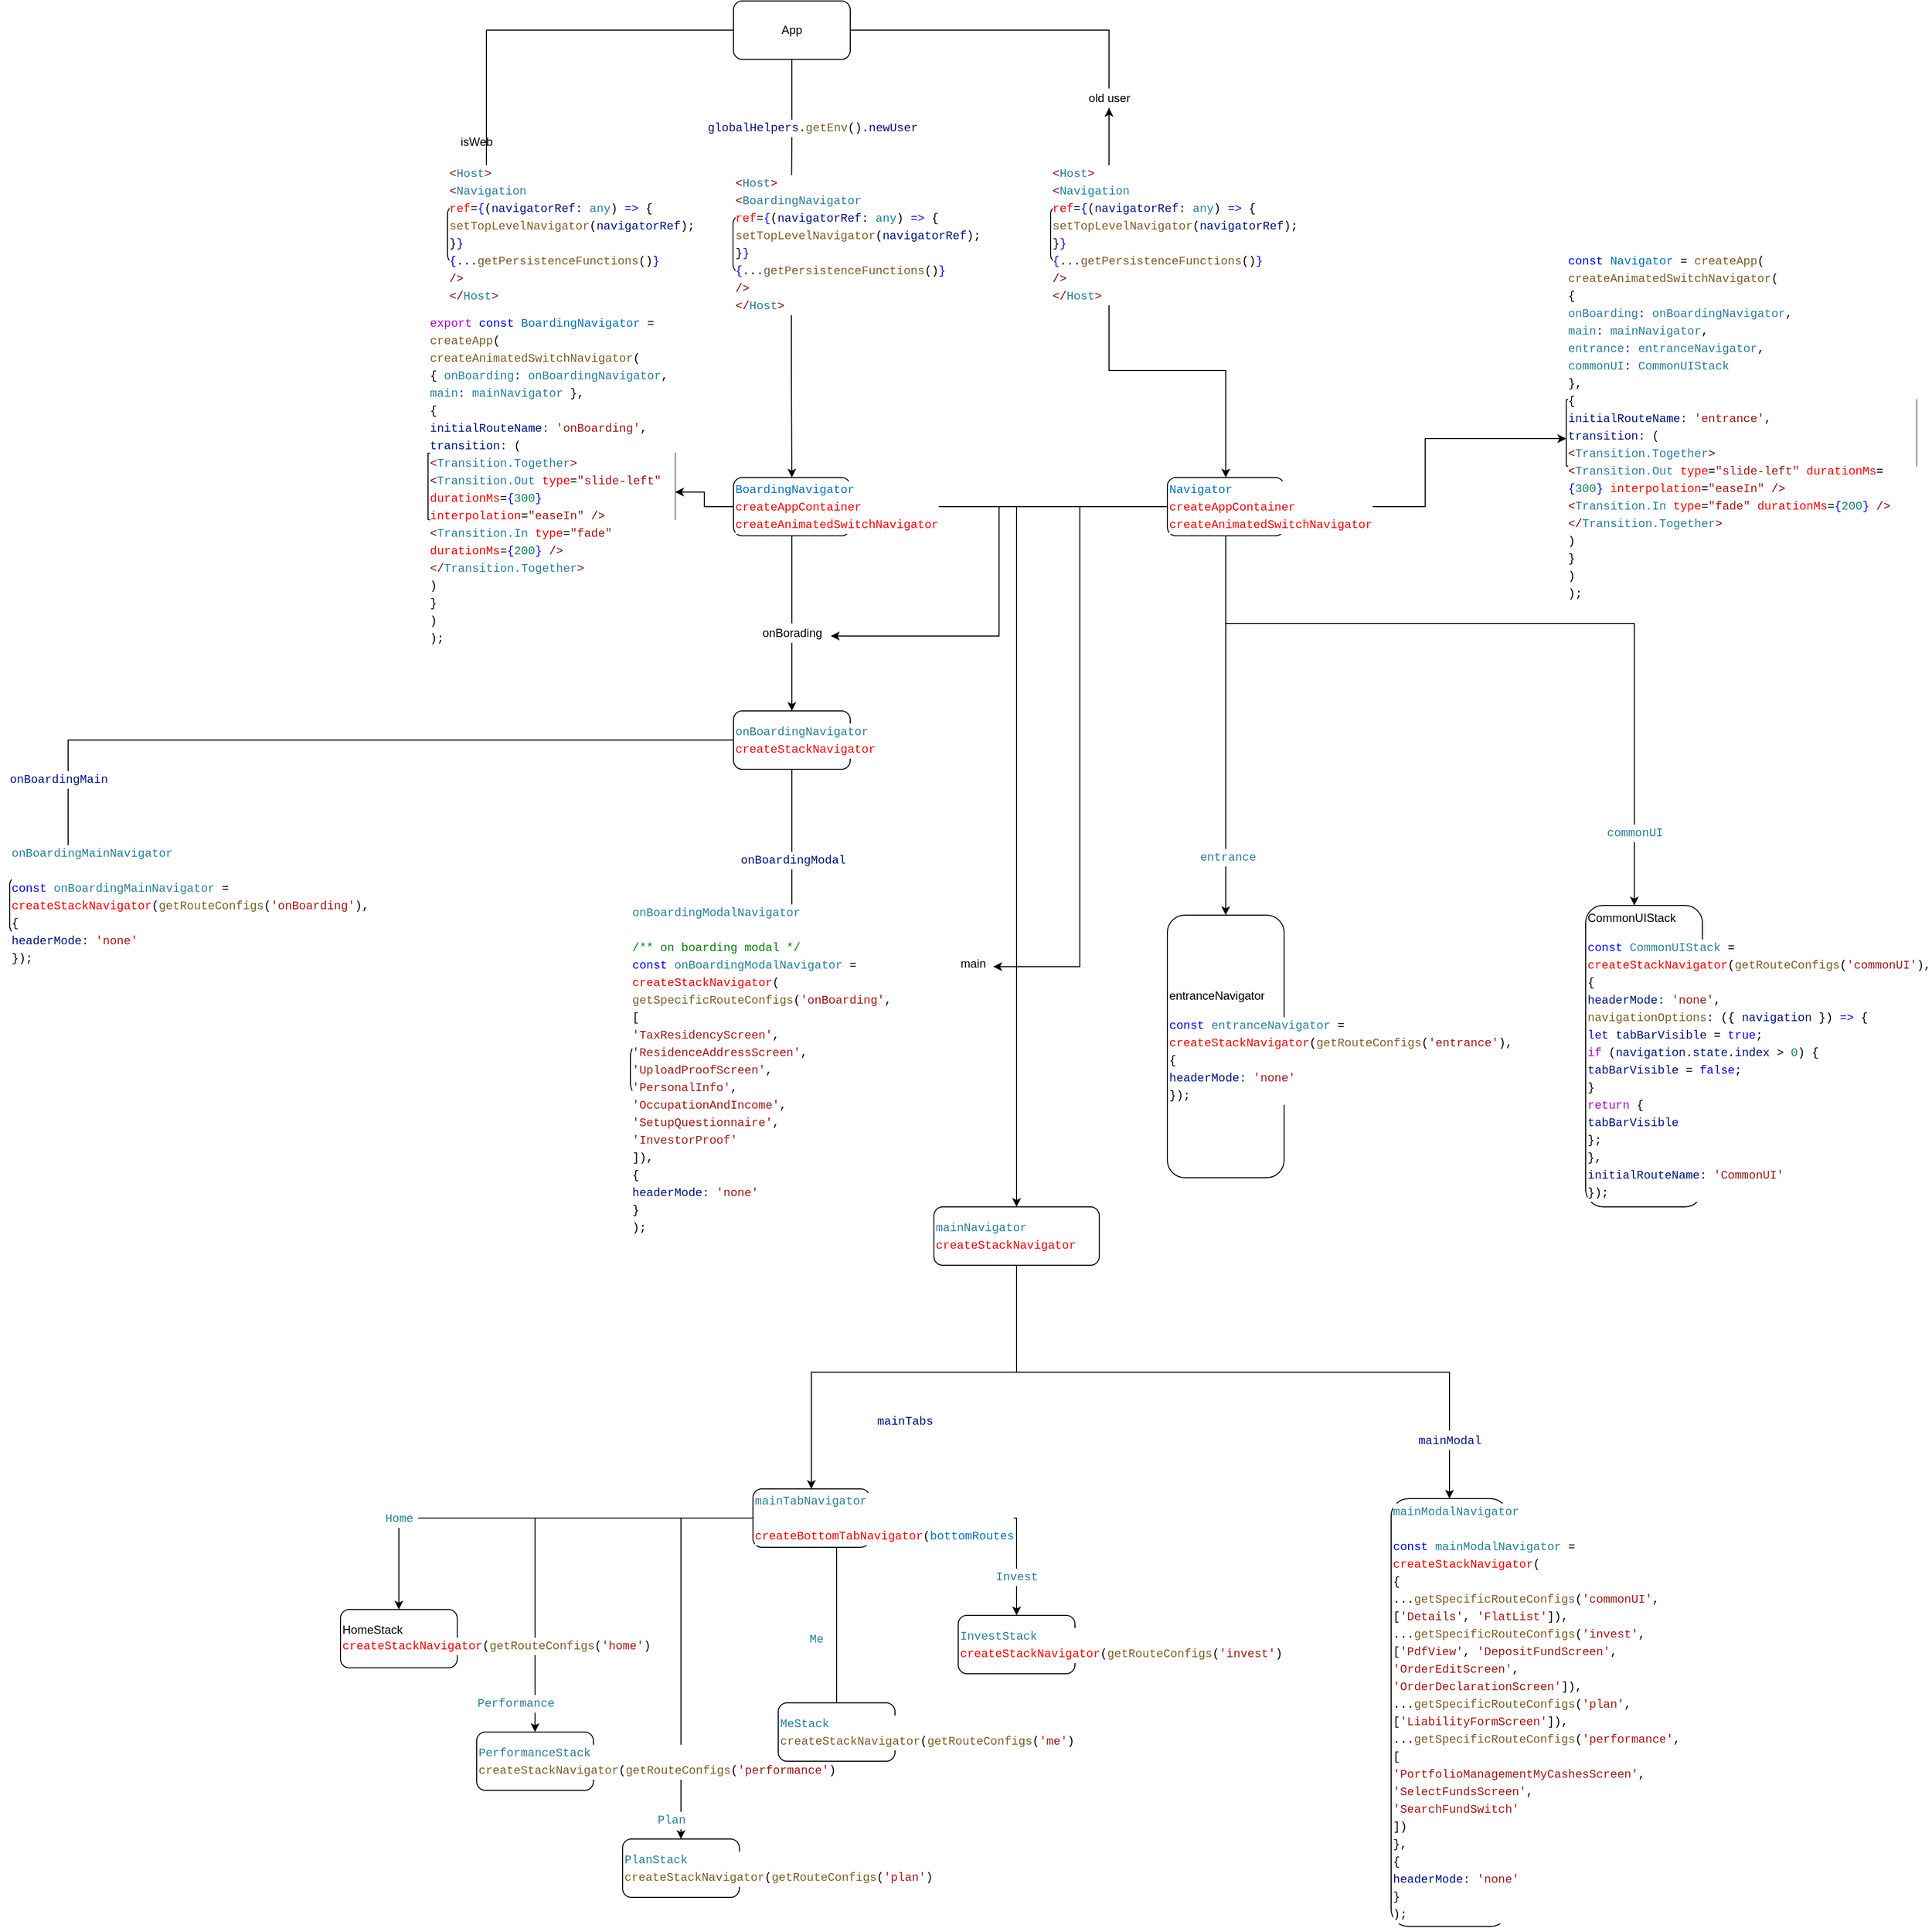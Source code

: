 <mxfile version="20.0.1" type="github">
  <diagram id="C5RBs43oDa-KdzZeNtuy" name="Page-1">
    <mxGraphModel dx="2603" dy="1040" grid="1" gridSize="10" guides="1" tooltips="1" connect="1" arrows="1" fold="1" page="1" pageScale="1" pageWidth="827" pageHeight="1169" math="0" shadow="0">
      <root>
        <mxCell id="WIyWlLk6GJQsqaUBKTNV-0" />
        <mxCell id="WIyWlLk6GJQsqaUBKTNV-1" parent="WIyWlLk6GJQsqaUBKTNV-0" />
        <mxCell id="ASFFez9ZujurtMkVOaM4-4" value="" style="edgeStyle=orthogonalEdgeStyle;rounded=0;orthogonalLoop=1;jettySize=auto;html=1;" edge="1" parent="WIyWlLk6GJQsqaUBKTNV-1" source="ASFFez9ZujurtMkVOaM4-0" target="ASFFez9ZujurtMkVOaM4-3">
          <mxGeometry relative="1" as="geometry" />
        </mxCell>
        <mxCell id="ASFFez9ZujurtMkVOaM4-7" value="" style="edgeStyle=orthogonalEdgeStyle;rounded=0;orthogonalLoop=1;jettySize=auto;html=1;" edge="1" parent="WIyWlLk6GJQsqaUBKTNV-1" source="ASFFez9ZujurtMkVOaM4-0" target="ASFFez9ZujurtMkVOaM4-6">
          <mxGeometry relative="1" as="geometry" />
        </mxCell>
        <mxCell id="ASFFez9ZujurtMkVOaM4-10" value="" style="edgeStyle=orthogonalEdgeStyle;rounded=0;orthogonalLoop=1;jettySize=auto;html=1;startArrow=none;" edge="1" parent="WIyWlLk6GJQsqaUBKTNV-1" source="ASFFez9ZujurtMkVOaM4-11" target="ASFFez9ZujurtMkVOaM4-9">
          <mxGeometry relative="1" as="geometry" />
        </mxCell>
        <mxCell id="ASFFez9ZujurtMkVOaM4-0" value="App" style="rounded=1;whiteSpace=wrap;html=1;" vertex="1" parent="WIyWlLk6GJQsqaUBKTNV-1">
          <mxGeometry x="354" y="40" width="120" height="60" as="geometry" />
        </mxCell>
        <mxCell id="ASFFez9ZujurtMkVOaM4-3" value="&lt;meta charset=&quot;utf-8&quot;&gt;&lt;div style=&quot;color: rgb(0, 0, 0); background-color: rgb(255, 255, 255); font-family: Menlo, Monaco, &amp;quot;Courier New&amp;quot;, monospace; font-weight: normal; font-size: 12px; line-height: 18px;&quot;&gt;&lt;div&gt;&lt;span style=&quot;color: #800000;&quot;&gt;&amp;lt;&lt;/span&gt;&lt;span style=&quot;color: #267f99;&quot;&gt;Host&lt;/span&gt;&lt;span style=&quot;color: #800000;&quot;&gt;&amp;gt;&lt;/span&gt;&lt;/div&gt;&lt;div&gt;&lt;span style=&quot;color: #000000;&quot;&gt;            &lt;/span&gt;&lt;span style=&quot;color: #800000;&quot;&gt;&amp;lt;&lt;/span&gt;&lt;span style=&quot;color: #267f99;&quot;&gt;Navigation&lt;/span&gt;&lt;/div&gt;&lt;div&gt;&lt;span style=&quot;color: #000000;&quot;&gt;              &lt;/span&gt;&lt;span style=&quot;color: #ff0000;&quot;&gt;ref&lt;/span&gt;&lt;span style=&quot;color: #000000;&quot;&gt;=&lt;/span&gt;&lt;span style=&quot;color: #0000ff;&quot;&gt;{&lt;/span&gt;&lt;span style=&quot;color: #000000;&quot;&gt;(&lt;/span&gt;&lt;span style=&quot;color: #001080;&quot;&gt;navigatorRef&lt;/span&gt;&lt;span style=&quot;color: #000000;&quot;&gt;: &lt;/span&gt;&lt;span style=&quot;color: #267f99;&quot;&gt;any&lt;/span&gt;&lt;span style=&quot;color: #000000;&quot;&gt;) &lt;/span&gt;&lt;span style=&quot;color: #0000ff;&quot;&gt;=&amp;gt;&lt;/span&gt;&lt;span style=&quot;color: #000000;&quot;&gt; {&lt;/span&gt;&lt;/div&gt;&lt;div&gt;&lt;span style=&quot;color: #000000;&quot;&gt;                &lt;/span&gt;&lt;span style=&quot;color: #795e26;&quot;&gt;setTopLevelNavigator&lt;/span&gt;&lt;span style=&quot;color: #000000;&quot;&gt;(&lt;/span&gt;&lt;span style=&quot;color: #001080;&quot;&gt;navigatorRef&lt;/span&gt;&lt;span style=&quot;color: #000000;&quot;&gt;);&lt;/span&gt;&lt;/div&gt;&lt;div&gt;&lt;span style=&quot;color: #000000;&quot;&gt;              }&lt;/span&gt;&lt;span style=&quot;color: #0000ff;&quot;&gt;}&lt;/span&gt;&lt;/div&gt;&lt;div&gt;&lt;span style=&quot;color: #000000;&quot;&gt;              &lt;/span&gt;&lt;span style=&quot;color: #0000ff;&quot;&gt;{&lt;/span&gt;&lt;span style=&quot;color: #000000;&quot;&gt;...&lt;/span&gt;&lt;span style=&quot;color: #795e26;&quot;&gt;getPersistenceFunctions&lt;/span&gt;&lt;span style=&quot;color: #000000;&quot;&gt;()&lt;/span&gt;&lt;span style=&quot;color: #0000ff;&quot;&gt;}&lt;/span&gt;&lt;/div&gt;&lt;div&gt;&lt;span style=&quot;color: #000000;&quot;&gt;            &lt;/span&gt;&lt;span style=&quot;color: #800000;&quot;&gt;/&amp;gt;&lt;/span&gt;&lt;/div&gt;&lt;div&gt;&lt;span style=&quot;color: #000000;&quot;&gt;          &lt;/span&gt;&lt;span style=&quot;color: #800000;&quot;&gt;&amp;lt;/&lt;/span&gt;&lt;span style=&quot;color: #267f99;&quot;&gt;Host&lt;/span&gt;&lt;span style=&quot;color: #800000;&quot;&gt;&amp;gt;&lt;/span&gt;&lt;/div&gt;&lt;/div&gt;" style="whiteSpace=wrap;html=1;rounded=1;align=left;" vertex="1" parent="WIyWlLk6GJQsqaUBKTNV-1">
          <mxGeometry x="60" y="250" width="80" height="60" as="geometry" />
        </mxCell>
        <mxCell id="ASFFez9ZujurtMkVOaM4-5" value="isWeb" style="text;html=1;strokeColor=none;fillColor=none;align=center;verticalAlign=middle;whiteSpace=wrap;rounded=0;" vertex="1" parent="WIyWlLk6GJQsqaUBKTNV-1">
          <mxGeometry x="60" y="170" width="60" height="30" as="geometry" />
        </mxCell>
        <mxCell id="ASFFez9ZujurtMkVOaM4-21" style="edgeStyle=orthogonalEdgeStyle;rounded=0;orthogonalLoop=1;jettySize=auto;html=1;" edge="1" parent="WIyWlLk6GJQsqaUBKTNV-1" source="ASFFez9ZujurtMkVOaM4-6" target="ASFFez9ZujurtMkVOaM4-20">
          <mxGeometry relative="1" as="geometry" />
        </mxCell>
        <mxCell id="ASFFez9ZujurtMkVOaM4-6" value="&lt;div style=&quot;background-color: rgb(255, 255, 255); font-family: Menlo, Monaco, &amp;quot;Courier New&amp;quot;, monospace; line-height: 18px;&quot;&gt;&lt;div&gt; &lt;span style=&quot;color: #800000;&quot;&gt;&amp;lt;&lt;/span&gt;&lt;span style=&quot;color: #267f99;&quot;&gt;Host&lt;/span&gt;&lt;span style=&quot;color: #800000;&quot;&gt;&amp;gt;&lt;/span&gt;&lt;/div&gt;&lt;div&gt;            &lt;span style=&quot;color: #800000;&quot;&gt;&amp;lt;&lt;/span&gt;&lt;span style=&quot;color: #267f99;&quot;&gt;BoardingNavigator&lt;/span&gt;&lt;/div&gt;&lt;div&gt;              &lt;span style=&quot;color: #ff0000;&quot;&gt;ref&lt;/span&gt;=&lt;span style=&quot;color: #0000ff;&quot;&gt;{&lt;/span&gt;(&lt;span style=&quot;color: #001080;&quot;&gt;navigatorRef&lt;/span&gt;: &lt;span style=&quot;color: #267f99;&quot;&gt;any&lt;/span&gt;) &lt;span style=&quot;color: #0000ff;&quot;&gt;=&amp;gt;&lt;/span&gt; {&lt;/div&gt;&lt;div&gt;                &lt;span style=&quot;color: #795e26;&quot;&gt;setTopLevelNavigator&lt;/span&gt;(&lt;span style=&quot;color: #001080;&quot;&gt;navigatorRef&lt;/span&gt;);&lt;/div&gt;&lt;div&gt;              }&lt;span style=&quot;color: #0000ff;&quot;&gt;}&lt;/span&gt;&lt;/div&gt;&lt;div&gt;              &lt;span style=&quot;color: #0000ff;&quot;&gt;{&lt;/span&gt;...&lt;span style=&quot;color: #795e26;&quot;&gt;getPersistenceFunctions&lt;/span&gt;()&lt;span style=&quot;color: #0000ff;&quot;&gt;}&lt;/span&gt;&lt;/div&gt;&lt;div&gt;            &lt;span style=&quot;color: #800000;&quot;&gt;/&amp;gt;&lt;/span&gt;&lt;/div&gt;&lt;div&gt;          &lt;span style=&quot;color: #800000;&quot;&gt;&amp;lt;/&lt;/span&gt;&lt;span style=&quot;color: #267f99;&quot;&gt;Host&lt;/span&gt;&lt;span style=&quot;color: #800000;&quot;&gt;&amp;gt;&lt;/span&gt;&lt;/div&gt;&lt;/div&gt;" style="whiteSpace=wrap;html=1;rounded=1;align=left;" vertex="1" parent="WIyWlLk6GJQsqaUBKTNV-1">
          <mxGeometry x="353.5" y="260" width="120" height="60" as="geometry" />
        </mxCell>
        <mxCell id="ASFFez9ZujurtMkVOaM4-8" value="&lt;div style=&quot;background-color: rgb(255, 255, 255); font-family: Menlo, Monaco, &amp;quot;Courier New&amp;quot;, monospace; line-height: 18px;&quot;&gt;&lt;span style=&quot;color: #001080;&quot;&gt;globalHelpers&lt;/span&gt;.&lt;span style=&quot;color: #795e26;&quot;&gt;getEnv&lt;/span&gt;().&lt;span style=&quot;color: #001080;&quot;&gt;newUser&lt;/span&gt;&lt;/div&gt;" style="text;html=1;align=center;verticalAlign=middle;resizable=0;points=[];autosize=1;strokeColor=none;fillColor=none;" vertex="1" parent="WIyWlLk6GJQsqaUBKTNV-1">
          <mxGeometry x="320" y="160" width="230" height="20" as="geometry" />
        </mxCell>
        <mxCell id="ASFFez9ZujurtMkVOaM4-14" value="" style="edgeStyle=orthogonalEdgeStyle;rounded=0;orthogonalLoop=1;jettySize=auto;html=1;" edge="1" parent="WIyWlLk6GJQsqaUBKTNV-1" source="ASFFez9ZujurtMkVOaM4-9" target="ASFFez9ZujurtMkVOaM4-13">
          <mxGeometry relative="1" as="geometry" />
        </mxCell>
        <mxCell id="ASFFez9ZujurtMkVOaM4-17" value="" style="edgeStyle=orthogonalEdgeStyle;rounded=0;orthogonalLoop=1;jettySize=auto;html=1;" edge="1" parent="WIyWlLk6GJQsqaUBKTNV-1" source="ASFFez9ZujurtMkVOaM4-9" target="ASFFez9ZujurtMkVOaM4-11">
          <mxGeometry relative="1" as="geometry" />
        </mxCell>
        <mxCell id="ASFFez9ZujurtMkVOaM4-9" value="&lt;div style=&quot;background-color: rgb(255, 255, 255); font-family: Menlo, Monaco, &amp;quot;Courier New&amp;quot;, monospace; line-height: 18px;&quot;&gt;&lt;div&gt; &lt;span style=&quot;color: #800000;&quot;&gt;&amp;lt;&lt;/span&gt;&lt;span style=&quot;color: #267f99;&quot;&gt;Host&lt;/span&gt;&lt;span style=&quot;color: #800000;&quot;&gt;&amp;gt;&lt;/span&gt;&lt;/div&gt;&lt;div&gt;            &lt;span style=&quot;color: #800000;&quot;&gt;&amp;lt;&lt;/span&gt;&lt;span style=&quot;color: #267f99;&quot;&gt;Navigation&lt;/span&gt;&lt;/div&gt;&lt;div&gt;              &lt;span style=&quot;color: #ff0000;&quot;&gt;ref&lt;/span&gt;=&lt;span style=&quot;color: #0000ff;&quot;&gt;{&lt;/span&gt;(&lt;span style=&quot;color: #001080;&quot;&gt;navigatorRef&lt;/span&gt;: &lt;span style=&quot;color: #267f99;&quot;&gt;any&lt;/span&gt;) &lt;span style=&quot;color: #0000ff;&quot;&gt;=&amp;gt;&lt;/span&gt; {&lt;/div&gt;&lt;div&gt;                &lt;span style=&quot;color: #795e26;&quot;&gt;setTopLevelNavigator&lt;/span&gt;(&lt;span style=&quot;color: #001080;&quot;&gt;navigatorRef&lt;/span&gt;);&lt;/div&gt;&lt;div&gt;              }&lt;span style=&quot;color: #0000ff;&quot;&gt;}&lt;/span&gt;&lt;/div&gt;&lt;div&gt;              &lt;span style=&quot;color: #0000ff;&quot;&gt;{&lt;/span&gt;...&lt;span style=&quot;color: #795e26;&quot;&gt;getPersistenceFunctions&lt;/span&gt;()&lt;span style=&quot;color: #0000ff;&quot;&gt;}&lt;/span&gt;&lt;/div&gt;&lt;div&gt;            &lt;span style=&quot;color: #800000;&quot;&gt;/&amp;gt;&lt;/span&gt;&lt;/div&gt;&lt;div&gt;          &lt;span style=&quot;color: #800000;&quot;&gt;&amp;lt;/&lt;/span&gt;&lt;span style=&quot;color: #267f99;&quot;&gt;Host&lt;/span&gt;&lt;span style=&quot;color: #800000;&quot;&gt;&amp;gt;&lt;/span&gt;&lt;/div&gt;&lt;/div&gt;" style="whiteSpace=wrap;html=1;rounded=1;align=left;" vertex="1" parent="WIyWlLk6GJQsqaUBKTNV-1">
          <mxGeometry x="680" y="250" width="120" height="60" as="geometry" />
        </mxCell>
        <mxCell id="ASFFez9ZujurtMkVOaM4-11" value="old user" style="text;html=1;align=center;verticalAlign=middle;resizable=0;points=[];autosize=1;strokeColor=none;fillColor=none;" vertex="1" parent="WIyWlLk6GJQsqaUBKTNV-1">
          <mxGeometry x="710" y="130" width="60" height="20" as="geometry" />
        </mxCell>
        <mxCell id="ASFFez9ZujurtMkVOaM4-12" value="" style="edgeStyle=orthogonalEdgeStyle;rounded=0;orthogonalLoop=1;jettySize=auto;html=1;endArrow=none;" edge="1" parent="WIyWlLk6GJQsqaUBKTNV-1" source="ASFFez9ZujurtMkVOaM4-0" target="ASFFez9ZujurtMkVOaM4-11">
          <mxGeometry relative="1" as="geometry">
            <mxPoint x="474" y="70" as="sourcePoint" />
            <mxPoint x="740" y="250" as="targetPoint" />
          </mxGeometry>
        </mxCell>
        <mxCell id="ASFFez9ZujurtMkVOaM4-16" value="" style="edgeStyle=orthogonalEdgeStyle;rounded=0;orthogonalLoop=1;jettySize=auto;html=1;" edge="1" parent="WIyWlLk6GJQsqaUBKTNV-1" source="ASFFez9ZujurtMkVOaM4-13" target="ASFFez9ZujurtMkVOaM4-15">
          <mxGeometry relative="1" as="geometry" />
        </mxCell>
        <mxCell id="ASFFez9ZujurtMkVOaM4-35" style="edgeStyle=orthogonalEdgeStyle;rounded=0;orthogonalLoop=1;jettySize=auto;html=1;entryX=1;entryY=0.65;entryDx=0;entryDy=0;entryPerimeter=0;fontColor=#3333FF;" edge="1" parent="WIyWlLk6GJQsqaUBKTNV-1" source="ASFFez9ZujurtMkVOaM4-13" target="ASFFez9ZujurtMkVOaM4-30">
          <mxGeometry relative="1" as="geometry" />
        </mxCell>
        <mxCell id="ASFFez9ZujurtMkVOaM4-36" style="edgeStyle=orthogonalEdgeStyle;rounded=0;orthogonalLoop=1;jettySize=auto;html=1;entryX=1.025;entryY=0.65;entryDx=0;entryDy=0;fontColor=#3333FF;entryPerimeter=0;" edge="1" parent="WIyWlLk6GJQsqaUBKTNV-1" source="ASFFez9ZujurtMkVOaM4-13" target="ASFFez9ZujurtMkVOaM4-31">
          <mxGeometry relative="1" as="geometry" />
        </mxCell>
        <mxCell id="ASFFez9ZujurtMkVOaM4-38" value="" style="edgeStyle=orthogonalEdgeStyle;rounded=0;orthogonalLoop=1;jettySize=auto;html=1;fontColor=#3333FF;" edge="1" parent="WIyWlLk6GJQsqaUBKTNV-1" source="ASFFez9ZujurtMkVOaM4-13" target="ASFFez9ZujurtMkVOaM4-37">
          <mxGeometry relative="1" as="geometry" />
        </mxCell>
        <mxCell id="ASFFez9ZujurtMkVOaM4-40" value="" style="edgeStyle=orthogonalEdgeStyle;rounded=0;orthogonalLoop=1;jettySize=auto;html=1;fontColor=#3333FF;" edge="1" parent="WIyWlLk6GJQsqaUBKTNV-1" source="ASFFez9ZujurtMkVOaM4-13" target="ASFFez9ZujurtMkVOaM4-39">
          <mxGeometry relative="1" as="geometry">
            <Array as="points">
              <mxPoint x="860" y="680" />
              <mxPoint x="1280" y="680" />
            </Array>
          </mxGeometry>
        </mxCell>
        <mxCell id="ASFFez9ZujurtMkVOaM4-13" value="&lt;div style=&quot;background-color: rgb(255, 255, 255); font-family: Menlo, Monaco, &amp;quot;Courier New&amp;quot;, monospace; line-height: 18px;&quot;&gt;&lt;span style=&quot;color: #0070c1;&quot;&gt;Navigator&lt;/span&gt;&lt;/div&gt;&lt;div style=&quot;background-color: rgb(255, 255, 255); font-family: Menlo, Monaco, &amp;quot;Courier New&amp;quot;, monospace; line-height: 18px;&quot;&gt;&lt;font color=&quot;#ff0000&quot;&gt;createAppContainer&lt;/font&gt;&lt;/div&gt;&lt;div style=&quot;background-color: rgb(255, 255, 255); font-family: Menlo, Monaco, &amp;quot;Courier New&amp;quot;, monospace; line-height: 18px;&quot;&gt;&lt;div style=&quot;line-height: 18px;&quot;&gt;&lt;font color=&quot;#ff0000&quot;&gt;createAnimatedSwitchNavigator&lt;/font&gt;&lt;/div&gt;&lt;/div&gt;" style="whiteSpace=wrap;html=1;align=left;rounded=1;" vertex="1" parent="WIyWlLk6GJQsqaUBKTNV-1">
          <mxGeometry x="800" y="530" width="120" height="60" as="geometry" />
        </mxCell>
        <mxCell id="ASFFez9ZujurtMkVOaM4-15" value="&lt;div style=&quot;background-color: rgb(255, 255, 255); font-family: Menlo, Monaco, &amp;quot;Courier New&amp;quot;, monospace; line-height: 18px;&quot;&gt;&lt;div&gt;&lt;span style=&quot;color: #0000ff;&quot;&gt;const&lt;/span&gt; &lt;span style=&quot;color: #0070c1;&quot;&gt;Navigator&lt;/span&gt; = &lt;span style=&quot;color: #795e26;&quot;&gt;createApp&lt;/span&gt;(&lt;/div&gt;&lt;div&gt;  &lt;span style=&quot;color: #795e26;&quot;&gt;createAnimatedSwitchNavigator&lt;/span&gt;(&lt;/div&gt;&lt;div&gt;    {&lt;/div&gt;&lt;div&gt;      &lt;span style=&quot;color: #267f99;&quot;&gt;onBoarding&lt;/span&gt;&lt;span style=&quot;color: #001080;&quot;&gt;:&lt;/span&gt; &lt;span style=&quot;color: #267f99;&quot;&gt;onBoardingNavigator&lt;/span&gt;,&lt;/div&gt;&lt;div&gt;      &lt;span style=&quot;color: #267f99;&quot;&gt;main&lt;/span&gt;&lt;span style=&quot;color: #001080;&quot;&gt;:&lt;/span&gt; &lt;span style=&quot;color: #267f99;&quot;&gt;mainNavigator&lt;/span&gt;,&lt;/div&gt;&lt;div&gt;      &lt;span style=&quot;color: #267f99;&quot;&gt;entrance&lt;/span&gt;&lt;span style=&quot;color: #001080;&quot;&gt;:&lt;/span&gt; &lt;span style=&quot;color: #267f99;&quot;&gt;entranceNavigator&lt;/span&gt;,&lt;/div&gt;&lt;div&gt;      &lt;span style=&quot;color: #267f99;&quot;&gt;commonUI&lt;/span&gt;&lt;span style=&quot;color: #001080;&quot;&gt;:&lt;/span&gt; &lt;span style=&quot;color: #267f99;&quot;&gt;CommonUIStack&lt;/span&gt;&lt;/div&gt;&lt;div&gt;    },&lt;/div&gt;&lt;div&gt;    {&lt;/div&gt;&lt;div&gt;      &lt;span style=&quot;color: #001080;&quot;&gt;initialRouteName&lt;/span&gt;&lt;span style=&quot;color: #001080;&quot;&gt;:&lt;/span&gt; &lt;span style=&quot;color: #a31515;&quot;&gt;&#39;entrance&#39;&lt;/span&gt;,&lt;/div&gt;&lt;div&gt;      &lt;span style=&quot;color: #001080;&quot;&gt;transition&lt;/span&gt;&lt;span style=&quot;color: #001080;&quot;&gt;:&lt;/span&gt; (&lt;/div&gt;&lt;div&gt;        &lt;span style=&quot;color: #800000;&quot;&gt;&amp;lt;&lt;/span&gt;&lt;span style=&quot;color: #267f99;&quot;&gt;Transition.Together&lt;/span&gt;&lt;span style=&quot;color: #800000;&quot;&gt;&amp;gt;&lt;/span&gt;&lt;/div&gt;&lt;div&gt;          &lt;span style=&quot;color: #800000;&quot;&gt;&amp;lt;&lt;/span&gt;&lt;span style=&quot;color: #267f99;&quot;&gt;Transition.Out&lt;/span&gt; &lt;span style=&quot;color: #ff0000;&quot;&gt;type&lt;/span&gt;=&lt;span style=&quot;color: #a31515;&quot;&gt;&quot;slide-left&quot;&lt;/span&gt; &lt;span style=&quot;color: #ff0000;&quot;&gt;durationMs&lt;/span&gt;=&lt;span style=&quot;color: #0000ff;&quot;&gt;{&lt;/span&gt;&lt;span style=&quot;color: #098658;&quot;&gt;300&lt;/span&gt;&lt;span style=&quot;color: #0000ff;&quot;&gt;}&lt;/span&gt; &lt;span style=&quot;color: #ff0000;&quot;&gt;interpolation&lt;/span&gt;=&lt;span style=&quot;color: #a31515;&quot;&gt;&quot;easeIn&quot;&lt;/span&gt; &lt;span style=&quot;color: #800000;&quot;&gt;/&amp;gt;&lt;/span&gt;&lt;/div&gt;&lt;div&gt;          &lt;span style=&quot;color: #800000;&quot;&gt;&amp;lt;&lt;/span&gt;&lt;span style=&quot;color: #267f99;&quot;&gt;Transition.In&lt;/span&gt; &lt;span style=&quot;color: #ff0000;&quot;&gt;type&lt;/span&gt;=&lt;span style=&quot;color: #a31515;&quot;&gt;&quot;fade&quot;&lt;/span&gt; &lt;span style=&quot;color: #ff0000;&quot;&gt;durationMs&lt;/span&gt;=&lt;span style=&quot;color: #0000ff;&quot;&gt;{&lt;/span&gt;&lt;span style=&quot;color: #098658;&quot;&gt;200&lt;/span&gt;&lt;span style=&quot;color: #0000ff;&quot;&gt;}&lt;/span&gt; &lt;span style=&quot;color: #800000;&quot;&gt;/&amp;gt;&lt;/span&gt;&lt;/div&gt;&lt;div&gt;        &lt;span style=&quot;color: #800000;&quot;&gt;&amp;lt;/&lt;/span&gt;&lt;span style=&quot;color: #267f99;&quot;&gt;Transition.Together&lt;/span&gt;&lt;span style=&quot;color: #800000;&quot;&gt;&amp;gt;&lt;/span&gt;&lt;/div&gt;&lt;div&gt;      )&lt;/div&gt;&lt;div&gt;    }&lt;/div&gt;&lt;div&gt;  )&lt;/div&gt;&lt;div&gt;);&lt;/div&gt;&lt;/div&gt;" style="shape=document;whiteSpace=wrap;html=1;boundedLbl=1;align=left;rounded=1;" vertex="1" parent="WIyWlLk6GJQsqaUBKTNV-1">
          <mxGeometry x="1210" y="450" width="360" height="80" as="geometry" />
        </mxCell>
        <mxCell id="ASFFez9ZujurtMkVOaM4-23" value="" style="edgeStyle=orthogonalEdgeStyle;rounded=0;orthogonalLoop=1;jettySize=auto;html=1;" edge="1" parent="WIyWlLk6GJQsqaUBKTNV-1" source="ASFFez9ZujurtMkVOaM4-20" target="ASFFez9ZujurtMkVOaM4-22">
          <mxGeometry relative="1" as="geometry" />
        </mxCell>
        <mxCell id="ASFFez9ZujurtMkVOaM4-26" value="" style="edgeStyle=orthogonalEdgeStyle;rounded=0;orthogonalLoop=1;jettySize=auto;html=1;startArrow=none;" edge="1" parent="WIyWlLk6GJQsqaUBKTNV-1" source="ASFFez9ZujurtMkVOaM4-30" target="ASFFez9ZujurtMkVOaM4-25">
          <mxGeometry relative="1" as="geometry" />
        </mxCell>
        <mxCell id="ASFFez9ZujurtMkVOaM4-29" value="" style="edgeStyle=orthogonalEdgeStyle;rounded=0;orthogonalLoop=1;jettySize=auto;html=1;" edge="1" parent="WIyWlLk6GJQsqaUBKTNV-1" source="ASFFez9ZujurtMkVOaM4-20" target="ASFFez9ZujurtMkVOaM4-28">
          <mxGeometry relative="1" as="geometry" />
        </mxCell>
        <mxCell id="ASFFez9ZujurtMkVOaM4-20" value="&lt;div style=&quot;background-color: rgb(255, 255, 255); font-family: Menlo, Monaco, &amp;quot;Courier New&amp;quot;, monospace; line-height: 18px;&quot;&gt;&lt;span style=&quot;color: #0070c1;&quot;&gt;BoardingNavigator&lt;/span&gt;&lt;/div&gt;&lt;div style=&quot;background-color: rgb(255, 255, 255); font-family: Menlo, Monaco, &amp;quot;Courier New&amp;quot;, monospace; line-height: 18px;&quot;&gt;&lt;font color=&quot;#ff0000&quot;&gt;createAppContainer&lt;/font&gt;&lt;/div&gt;&lt;div style=&quot;background-color: rgb(255, 255, 255); font-family: Menlo, Monaco, &amp;quot;Courier New&amp;quot;, monospace; line-height: 18px;&quot;&gt;&lt;div style=&quot;line-height: 18px;&quot;&gt;&lt;font color=&quot;#ff0000&quot;&gt;createAnimatedSwitchNavigator&lt;/font&gt;&lt;/div&gt;&lt;/div&gt;" style="whiteSpace=wrap;html=1;align=left;rounded=1;" vertex="1" parent="WIyWlLk6GJQsqaUBKTNV-1">
          <mxGeometry x="354" y="530" width="120" height="60" as="geometry" />
        </mxCell>
        <mxCell id="ASFFez9ZujurtMkVOaM4-22" value="&lt;div style=&quot;background-color: rgb(255, 255, 255); font-family: Menlo, Monaco, &amp;quot;Courier New&amp;quot;, monospace; line-height: 18px;&quot;&gt;&lt;div&gt;&lt;span style=&quot;color: #af00db;&quot;&gt;export&lt;/span&gt; &lt;span style=&quot;color: #0000ff;&quot;&gt;const&lt;/span&gt; &lt;span style=&quot;color: #0070c1;&quot;&gt;BoardingNavigator&lt;/span&gt; = &lt;span style=&quot;color: #795e26;&quot;&gt;createApp&lt;/span&gt;(&lt;/div&gt;&lt;div&gt;  &lt;span style=&quot;color: #795e26;&quot;&gt;createAnimatedSwitchNavigator&lt;/span&gt;(&lt;/div&gt;&lt;div&gt;    { &lt;span style=&quot;color: #267f99;&quot;&gt;onBoarding&lt;/span&gt;&lt;span style=&quot;color: #001080;&quot;&gt;:&lt;/span&gt; &lt;span style=&quot;color: #267f99;&quot;&gt;onBoardingNavigator&lt;/span&gt;, &lt;span style=&quot;color: #267f99;&quot;&gt;main&lt;/span&gt;&lt;span style=&quot;color: #001080;&quot;&gt;:&lt;/span&gt; &lt;span style=&quot;color: #267f99;&quot;&gt;mainNavigator&lt;/span&gt; },&lt;/div&gt;&lt;div&gt;    {&lt;/div&gt;&lt;div&gt;      &lt;span style=&quot;color: #001080;&quot;&gt;initialRouteName&lt;/span&gt;&lt;span style=&quot;color: #001080;&quot;&gt;:&lt;/span&gt; &lt;span style=&quot;color: #a31515;&quot;&gt;&#39;onBoarding&#39;&lt;/span&gt;,&lt;/div&gt;&lt;div&gt;      &lt;span style=&quot;color: #001080;&quot;&gt;transition&lt;/span&gt;&lt;span style=&quot;color: #001080;&quot;&gt;:&lt;/span&gt; (&lt;/div&gt;&lt;div&gt;        &lt;span style=&quot;color: #800000;&quot;&gt;&amp;lt;&lt;/span&gt;&lt;span style=&quot;color: #267f99;&quot;&gt;Transition.Together&lt;/span&gt;&lt;span style=&quot;color: #800000;&quot;&gt;&amp;gt;&lt;/span&gt;&lt;/div&gt;&lt;div&gt;          &lt;span style=&quot;color: #800000;&quot;&gt;&amp;lt;&lt;/span&gt;&lt;span style=&quot;color: #267f99;&quot;&gt;Transition.Out&lt;/span&gt; &lt;span style=&quot;color: #ff0000;&quot;&gt;type&lt;/span&gt;=&lt;span style=&quot;color: #a31515;&quot;&gt;&quot;slide-left&quot;&lt;/span&gt; &lt;span style=&quot;color: #ff0000;&quot;&gt;durationMs&lt;/span&gt;=&lt;span style=&quot;color: #0000ff;&quot;&gt;{&lt;/span&gt;&lt;span style=&quot;color: #098658;&quot;&gt;300&lt;/span&gt;&lt;span style=&quot;color: #0000ff;&quot;&gt;}&lt;/span&gt; &lt;span style=&quot;color: #ff0000;&quot;&gt;interpolation&lt;/span&gt;=&lt;span style=&quot;color: #a31515;&quot;&gt;&quot;easeIn&quot;&lt;/span&gt; &lt;span style=&quot;color: #800000;&quot;&gt;/&amp;gt;&lt;/span&gt;&lt;/div&gt;&lt;div&gt;          &lt;span style=&quot;color: #800000;&quot;&gt;&amp;lt;&lt;/span&gt;&lt;span style=&quot;color: #267f99;&quot;&gt;Transition.In&lt;/span&gt; &lt;span style=&quot;color: #ff0000;&quot;&gt;type&lt;/span&gt;=&lt;span style=&quot;color: #a31515;&quot;&gt;&quot;fade&quot;&lt;/span&gt; &lt;span style=&quot;color: #ff0000;&quot;&gt;durationMs&lt;/span&gt;=&lt;span style=&quot;color: #0000ff;&quot;&gt;{&lt;/span&gt;&lt;span style=&quot;color: #098658;&quot;&gt;200&lt;/span&gt;&lt;span style=&quot;color: #0000ff;&quot;&gt;}&lt;/span&gt; &lt;span style=&quot;color: #800000;&quot;&gt;/&amp;gt;&lt;/span&gt;&lt;/div&gt;&lt;div&gt;        &lt;span style=&quot;color: #800000;&quot;&gt;&amp;lt;/&lt;/span&gt;&lt;span style=&quot;color: #267f99;&quot;&gt;Transition.Together&lt;/span&gt;&lt;span style=&quot;color: #800000;&quot;&gt;&amp;gt;&lt;/span&gt;&lt;/div&gt;&lt;div&gt;      )&lt;/div&gt;&lt;div&gt;    }&lt;/div&gt;&lt;div&gt;  )&lt;/div&gt;&lt;div&gt;);&lt;/div&gt;&lt;/div&gt;" style="shape=document;whiteSpace=wrap;html=1;boundedLbl=1;align=left;rounded=1;" vertex="1" parent="WIyWlLk6GJQsqaUBKTNV-1">
          <mxGeometry x="40" y="505" width="254" height="80" as="geometry" />
        </mxCell>
        <mxCell id="ASFFez9ZujurtMkVOaM4-44" value="" style="edgeStyle=orthogonalEdgeStyle;rounded=0;orthogonalLoop=1;jettySize=auto;html=1;fontColor=#3333FF;" edge="1" parent="WIyWlLk6GJQsqaUBKTNV-1" source="ASFFez9ZujurtMkVOaM4-25" target="ASFFez9ZujurtMkVOaM4-43">
          <mxGeometry relative="1" as="geometry" />
        </mxCell>
        <mxCell id="ASFFez9ZujurtMkVOaM4-47" value="" style="edgeStyle=orthogonalEdgeStyle;rounded=0;orthogonalLoop=1;jettySize=auto;html=1;fontColor=#3333FF;" edge="1" parent="WIyWlLk6GJQsqaUBKTNV-1" source="ASFFez9ZujurtMkVOaM4-25" target="ASFFez9ZujurtMkVOaM4-46">
          <mxGeometry relative="1" as="geometry" />
        </mxCell>
        <mxCell id="ASFFez9ZujurtMkVOaM4-48" value="&lt;div style=&quot;color: rgb(0, 0, 0); font-family: Menlo, Monaco, &amp;quot;Courier New&amp;quot;, monospace; font-size: 12px; line-height: 18px;&quot;&gt;&lt;span style=&quot;color: #001080;&quot;&gt;onBoardingModal&lt;/span&gt;&lt;/div&gt;" style="edgeLabel;html=1;align=center;verticalAlign=middle;resizable=0;points=[];fontColor=#3333FF;" vertex="1" connectable="0" parent="ASFFez9ZujurtMkVOaM4-47">
          <mxGeometry x="-0.441" y="1" relative="1" as="geometry">
            <mxPoint as="offset" />
          </mxGeometry>
        </mxCell>
        <mxCell id="ASFFez9ZujurtMkVOaM4-25" value="&lt;div style=&quot;background-color: rgb(255, 255, 255); font-family: Menlo, Monaco, &amp;quot;Courier New&amp;quot;, monospace; line-height: 18px;&quot;&gt;&lt;span style=&quot;color: #267f99;&quot;&gt;onBoardingNavigator&lt;/span&gt;&lt;/div&gt;&lt;div style=&quot;background-color: rgb(255, 255, 255); font-family: Menlo, Monaco, &amp;quot;Courier New&amp;quot;, monospace; line-height: 18px;&quot;&gt;&lt;div style=&quot;line-height: 18px;&quot;&gt;&lt;font color=&quot;#ff0000&quot;&gt;createStackNavigator&lt;/font&gt;&lt;/div&gt;&lt;/div&gt;" style="whiteSpace=wrap;html=1;align=left;rounded=1;" vertex="1" parent="WIyWlLk6GJQsqaUBKTNV-1">
          <mxGeometry x="354" y="770" width="120" height="60" as="geometry" />
        </mxCell>
        <mxCell id="ASFFez9ZujurtMkVOaM4-50" value="" style="edgeStyle=orthogonalEdgeStyle;rounded=0;orthogonalLoop=1;jettySize=auto;html=1;fontColor=#FF0000;" edge="1" parent="WIyWlLk6GJQsqaUBKTNV-1" source="ASFFez9ZujurtMkVOaM4-28" target="ASFFez9ZujurtMkVOaM4-49">
          <mxGeometry relative="1" as="geometry">
            <Array as="points">
              <mxPoint x="645" y="1450" />
              <mxPoint x="434" y="1450" />
            </Array>
          </mxGeometry>
        </mxCell>
        <mxCell id="ASFFez9ZujurtMkVOaM4-28" value="&lt;div style=&quot;background-color: rgb(255, 255, 255); font-family: Menlo, Monaco, &amp;quot;Courier New&amp;quot;, monospace; line-height: 18px;&quot;&gt;&lt;span style=&quot;color: #267f99;&quot;&gt;mainNavigator&lt;br&gt;&lt;/span&gt;&lt;div style=&quot;line-height: 18px;&quot;&gt;&lt;font color=&quot;#ff0000&quot;&gt;createStackNavigator&lt;/font&gt;&lt;/div&gt;&lt;/div&gt;" style="whiteSpace=wrap;html=1;align=left;rounded=1;" vertex="1" parent="WIyWlLk6GJQsqaUBKTNV-1">
          <mxGeometry x="560" y="1280" width="170" height="60" as="geometry" />
        </mxCell>
        <mxCell id="ASFFez9ZujurtMkVOaM4-31" value="main" style="text;html=1;align=center;verticalAlign=middle;resizable=0;points=[];autosize=1;strokeColor=none;fillColor=none;" vertex="1" parent="WIyWlLk6GJQsqaUBKTNV-1">
          <mxGeometry x="580" y="1020" width="40" height="20" as="geometry" />
        </mxCell>
        <mxCell id="ASFFez9ZujurtMkVOaM4-30" value="onBorading" style="text;html=1;align=center;verticalAlign=middle;resizable=0;points=[];autosize=1;strokeColor=none;fillColor=none;" vertex="1" parent="WIyWlLk6GJQsqaUBKTNV-1">
          <mxGeometry x="374" y="680" width="80" height="20" as="geometry" />
        </mxCell>
        <mxCell id="ASFFez9ZujurtMkVOaM4-34" value="" style="edgeStyle=orthogonalEdgeStyle;rounded=0;orthogonalLoop=1;jettySize=auto;html=1;endArrow=none;" edge="1" parent="WIyWlLk6GJQsqaUBKTNV-1" source="ASFFez9ZujurtMkVOaM4-20" target="ASFFez9ZujurtMkVOaM4-30">
          <mxGeometry relative="1" as="geometry">
            <mxPoint x="414" y="590" as="sourcePoint" />
            <mxPoint x="414" y="770" as="targetPoint" />
          </mxGeometry>
        </mxCell>
        <mxCell id="ASFFez9ZujurtMkVOaM4-37" value="entranceNavigator&lt;br&gt;&lt;br&gt;&lt;div style=&quot;background-color: rgb(255, 255, 255); font-family: Menlo, Monaco, &amp;quot;Courier New&amp;quot;, monospace; line-height: 18px;&quot;&gt;&lt;div&gt;&lt;span style=&quot;color: #0000ff;&quot;&gt;const&lt;/span&gt; &lt;span style=&quot;color: #267f99;&quot;&gt;entranceNavigator&lt;/span&gt; = &lt;font color=&quot;#ff0000&quot;&gt;createStackNavigator&lt;/font&gt;(&lt;span style=&quot;color: #795e26;&quot;&gt;getRouteConfigs&lt;/span&gt;(&lt;span style=&quot;color: #a31515;&quot;&gt;&#39;entrance&#39;&lt;/span&gt;), {&lt;/div&gt;&lt;div&gt;  &lt;span style=&quot;color: #001080;&quot;&gt;headerMode&lt;/span&gt;&lt;span style=&quot;color: #001080;&quot;&gt;:&lt;/span&gt; &lt;span style=&quot;color: #a31515;&quot;&gt;&#39;none&#39;&lt;/span&gt;&lt;/div&gt;&lt;div&gt;});&lt;/div&gt;&lt;/div&gt;" style="whiteSpace=wrap;html=1;align=left;rounded=1;" vertex="1" parent="WIyWlLk6GJQsqaUBKTNV-1">
          <mxGeometry x="800" y="980" width="120" height="270" as="geometry" />
        </mxCell>
        <mxCell id="ASFFez9ZujurtMkVOaM4-39" value="CommonUIStack&lt;br&gt;&lt;br&gt;&lt;div style=&quot;background-color: rgb(255, 255, 255); font-family: Menlo, Monaco, &amp;quot;Courier New&amp;quot;, monospace; line-height: 18px;&quot;&gt;&lt;div&gt;&lt;span style=&quot;color: #0000ff;&quot;&gt;const&lt;/span&gt; &lt;span style=&quot;color: #267f99;&quot;&gt;CommonUIStack&lt;/span&gt; = &lt;font color=&quot;#ff0000&quot;&gt;createStackNavigator&lt;/font&gt;(&lt;span style=&quot;color: #795e26;&quot;&gt;getRouteConfigs&lt;/span&gt;(&lt;span style=&quot;color: #a31515;&quot;&gt;&#39;commonUI&#39;&lt;/span&gt;), {&lt;/div&gt;&lt;div&gt;  &lt;span style=&quot;color: #001080;&quot;&gt;headerMode&lt;/span&gt;&lt;span style=&quot;color: #001080;&quot;&gt;:&lt;/span&gt; &lt;span style=&quot;color: #a31515;&quot;&gt;&#39;none&#39;&lt;/span&gt;,&lt;/div&gt;&lt;div&gt;  &lt;span style=&quot;color: #795e26;&quot;&gt;navigationOptions&lt;/span&gt;&lt;span style=&quot;color: #001080;&quot;&gt;:&lt;/span&gt; ({ &lt;span style=&quot;color: #001080;&quot;&gt;navigation&lt;/span&gt; }) &lt;span style=&quot;color: #0000ff;&quot;&gt;=&amp;gt;&lt;/span&gt; {&lt;/div&gt;&lt;div&gt;    &lt;span style=&quot;color: #0000ff;&quot;&gt;let&lt;/span&gt; &lt;span style=&quot;color: #001080;&quot;&gt;tabBarVisible&lt;/span&gt; = &lt;span style=&quot;color: #0000ff;&quot;&gt;true&lt;/span&gt;;&lt;/div&gt;&lt;div&gt;    &lt;span style=&quot;color: #af00db;&quot;&gt;if&lt;/span&gt; (&lt;span style=&quot;color: #001080;&quot;&gt;navigation&lt;/span&gt;.&lt;span style=&quot;color: #001080;&quot;&gt;state&lt;/span&gt;.&lt;span style=&quot;color: #001080;&quot;&gt;index&lt;/span&gt; &amp;gt; &lt;span style=&quot;color: #098658;&quot;&gt;0&lt;/span&gt;) {&lt;/div&gt;&lt;div&gt;      &lt;span style=&quot;color: #001080;&quot;&gt;tabBarVisible&lt;/span&gt; = &lt;span style=&quot;color: #0000ff;&quot;&gt;false&lt;/span&gt;;&lt;/div&gt;&lt;div&gt;    }&lt;/div&gt;&lt;div&gt;    &lt;span style=&quot;color: #af00db;&quot;&gt;return&lt;/span&gt; {&lt;/div&gt;&lt;div&gt;      &lt;span style=&quot;color: #001080;&quot;&gt;tabBarVisible&lt;/span&gt;&lt;/div&gt;&lt;div&gt;    };&lt;/div&gt;&lt;div&gt;  },&lt;/div&gt;&lt;div&gt;  &lt;span style=&quot;color: #001080;&quot;&gt;initialRouteName&lt;/span&gt;&lt;span style=&quot;color: #001080;&quot;&gt;:&lt;/span&gt; &lt;span style=&quot;color: #a31515;&quot;&gt;&#39;CommonUI&#39;&lt;/span&gt;&lt;/div&gt;&lt;div&gt;});&lt;/div&gt;&lt;/div&gt;" style="whiteSpace=wrap;html=1;align=left;rounded=1;" vertex="1" parent="WIyWlLk6GJQsqaUBKTNV-1">
          <mxGeometry x="1230" y="970" width="120" height="310" as="geometry" />
        </mxCell>
        <mxCell id="ASFFez9ZujurtMkVOaM4-41" value="&lt;div style=&quot;color: rgb(0, 0, 0); background-color: rgb(255, 255, 255); font-family: Menlo, Monaco, &amp;quot;Courier New&amp;quot;, monospace; line-height: 18px;&quot;&gt;&lt;span style=&quot;color: #267f99;&quot;&gt;entrance&lt;/span&gt;&lt;/div&gt;" style="text;html=1;align=center;verticalAlign=middle;resizable=0;points=[];autosize=1;strokeColor=none;fillColor=none;fontColor=#3333FF;" vertex="1" parent="WIyWlLk6GJQsqaUBKTNV-1">
          <mxGeometry x="827" y="910" width="70" height="20" as="geometry" />
        </mxCell>
        <mxCell id="ASFFez9ZujurtMkVOaM4-42" value="&lt;meta charset=&quot;utf-8&quot;&gt;&lt;div style=&quot;color: rgb(0, 0, 0); background-color: rgb(255, 255, 255); font-family: Menlo, Monaco, &amp;quot;Courier New&amp;quot;, monospace; font-weight: normal; font-size: 12px; line-height: 18px;&quot;&gt;&lt;div&gt;&lt;span style=&quot;color: #267f99;&quot;&gt;commonUI&lt;/span&gt;&lt;/div&gt;&lt;/div&gt;" style="text;whiteSpace=wrap;html=1;fontColor=#3333FF;" vertex="1" parent="WIyWlLk6GJQsqaUBKTNV-1">
          <mxGeometry x="1250" y="880" width="80" height="30" as="geometry" />
        </mxCell>
        <mxCell id="ASFFez9ZujurtMkVOaM4-43" value="&lt;div style=&quot;background-color: rgb(255, 255, 255); font-family: Menlo, Monaco, &amp;quot;Courier New&amp;quot;, monospace; line-height: 18px;&quot;&gt;&lt;span style=&quot;color: #267f99;&quot;&gt;onBoardingMainNavigator&lt;br&gt;&lt;br&gt;&lt;/span&gt;&lt;div style=&quot;line-height: 18px;&quot;&gt;&lt;div&gt;&lt;span style=&quot;color: #0000ff;&quot;&gt;const&lt;/span&gt; &lt;span style=&quot;color: #267f99;&quot;&gt;onBoardingMainNavigator&lt;/span&gt; = &lt;font color=&quot;#ff0000&quot;&gt;createStackNavigator&lt;/font&gt;(&lt;span style=&quot;color: #795e26;&quot;&gt;getRouteConfigs&lt;/span&gt;(&lt;span style=&quot;color: #a31515;&quot;&gt;&#39;onBoarding&#39;&lt;/span&gt;), {&lt;/div&gt;&lt;div&gt;  &lt;span style=&quot;color: #001080;&quot;&gt;headerMode&lt;/span&gt;&lt;span style=&quot;color: #001080;&quot;&gt;:&lt;/span&gt; &lt;span style=&quot;color: #a31515;&quot;&gt;&#39;none&#39;&lt;/span&gt;&lt;/div&gt;&lt;div&gt;});&lt;/div&gt;&lt;/div&gt;&lt;/div&gt;" style="whiteSpace=wrap;html=1;align=left;rounded=1;" vertex="1" parent="WIyWlLk6GJQsqaUBKTNV-1">
          <mxGeometry x="-390" y="940" width="120" height="60" as="geometry" />
        </mxCell>
        <mxCell id="ASFFez9ZujurtMkVOaM4-45" value="&lt;div style=&quot;color: rgb(0, 0, 0); background-color: rgb(255, 255, 255); font-family: Menlo, Monaco, &amp;quot;Courier New&amp;quot;, monospace; line-height: 18px;&quot;&gt;&lt;span style=&quot;color: #001080;&quot;&gt;onBoardingMain&lt;/span&gt;&lt;/div&gt;" style="text;html=1;align=center;verticalAlign=middle;resizable=0;points=[];autosize=1;strokeColor=none;fillColor=none;fontColor=#3333FF;" vertex="1" parent="WIyWlLk6GJQsqaUBKTNV-1">
          <mxGeometry x="-400" y="830" width="120" height="20" as="geometry" />
        </mxCell>
        <mxCell id="ASFFez9ZujurtMkVOaM4-46" value="&lt;div style=&quot;background-color: rgb(255, 255, 255); font-family: Menlo, Monaco, &amp;quot;Courier New&amp;quot;, monospace; line-height: 18px;&quot;&gt;&lt;span style=&quot;color: #267f99;&quot;&gt;onBoardingModalNavigator&lt;br&gt;&lt;br&gt;&lt;/span&gt;&lt;div style=&quot;line-height: 18px;&quot;&gt;&lt;div&gt;&lt;span style=&quot;color: #008000;&quot;&gt;/** on boarding modal */&lt;/span&gt;&lt;/div&gt;&lt;div&gt;&lt;span style=&quot;color: #0000ff;&quot;&gt;const&lt;/span&gt; &lt;span style=&quot;color: #267f99;&quot;&gt;onBoardingModalNavigator&lt;/span&gt; = &lt;font color=&quot;#ff0000&quot;&gt;createStackNavigator&lt;/font&gt;(&lt;/div&gt;&lt;div&gt;  &lt;span style=&quot;color: #795e26;&quot;&gt;getSpecificRouteConfigs&lt;/span&gt;(&lt;span style=&quot;color: #a31515;&quot;&gt;&#39;onBoarding&#39;&lt;/span&gt;, [&lt;/div&gt;&lt;div&gt;    &lt;span style=&quot;color: #a31515;&quot;&gt;&#39;TaxResidencyScreen&#39;&lt;/span&gt;,&lt;/div&gt;&lt;div&gt;    &lt;span style=&quot;color: #a31515;&quot;&gt;&#39;ResidenceAddressScreen&#39;&lt;/span&gt;,&lt;/div&gt;&lt;div&gt;    &lt;span style=&quot;color: #a31515;&quot;&gt;&#39;UploadProofScreen&#39;&lt;/span&gt;,&lt;/div&gt;&lt;div&gt;    &lt;span style=&quot;color: #a31515;&quot;&gt;&#39;PersonalInfo&#39;&lt;/span&gt;,&lt;/div&gt;&lt;div&gt;    &lt;span style=&quot;color: #a31515;&quot;&gt;&#39;OccupationAndIncome&#39;&lt;/span&gt;,&lt;/div&gt;&lt;div&gt;    &lt;span style=&quot;color: #a31515;&quot;&gt;&#39;SetupQuestionnaire&#39;&lt;/span&gt;,&lt;/div&gt;&lt;div&gt;    &lt;span style=&quot;color: #a31515;&quot;&gt;&#39;InvestorProof&#39;&lt;/span&gt;&lt;/div&gt;&lt;div&gt;  ]),&lt;/div&gt;&lt;div&gt;  {&lt;/div&gt;&lt;div&gt;    &lt;span style=&quot;color: #001080;&quot;&gt;headerMode&lt;/span&gt;&lt;span style=&quot;color: #001080;&quot;&gt;:&lt;/span&gt; &lt;span style=&quot;color: #a31515;&quot;&gt;&#39;none&#39;&lt;/span&gt;&lt;/div&gt;&lt;div&gt;  }&lt;/div&gt;&lt;div&gt;);&lt;/div&gt;&lt;/div&gt;&lt;/div&gt;" style="whiteSpace=wrap;html=1;align=left;rounded=1;arcSize=27;" vertex="1" parent="WIyWlLk6GJQsqaUBKTNV-1">
          <mxGeometry x="248" y="1109" width="226" height="60" as="geometry" />
        </mxCell>
        <mxCell id="ASFFez9ZujurtMkVOaM4-58" value="" style="edgeStyle=orthogonalEdgeStyle;rounded=0;orthogonalLoop=1;jettySize=auto;html=1;fontColor=#FF0000;startArrow=none;" edge="1" parent="WIyWlLk6GJQsqaUBKTNV-1" source="ASFFez9ZujurtMkVOaM4-59" target="ASFFez9ZujurtMkVOaM4-57">
          <mxGeometry relative="1" as="geometry" />
        </mxCell>
        <mxCell id="ASFFez9ZujurtMkVOaM4-62" value="" style="edgeStyle=orthogonalEdgeStyle;rounded=0;orthogonalLoop=1;jettySize=auto;html=1;fontColor=#FF0000;" edge="1" parent="WIyWlLk6GJQsqaUBKTNV-1" source="ASFFez9ZujurtMkVOaM4-49" target="ASFFez9ZujurtMkVOaM4-61">
          <mxGeometry relative="1" as="geometry" />
        </mxCell>
        <mxCell id="ASFFez9ZujurtMkVOaM4-65" value="" style="edgeStyle=orthogonalEdgeStyle;rounded=0;orthogonalLoop=1;jettySize=auto;html=1;fontColor=#FF0000;" edge="1" parent="WIyWlLk6GJQsqaUBKTNV-1" source="ASFFez9ZujurtMkVOaM4-49" target="ASFFez9ZujurtMkVOaM4-64">
          <mxGeometry relative="1" as="geometry" />
        </mxCell>
        <mxCell id="ASFFez9ZujurtMkVOaM4-69" value="" style="edgeStyle=orthogonalEdgeStyle;rounded=0;orthogonalLoop=1;jettySize=auto;html=1;fontColor=#FF0000;" edge="1" parent="WIyWlLk6GJQsqaUBKTNV-1" source="ASFFez9ZujurtMkVOaM4-49" target="ASFFez9ZujurtMkVOaM4-68">
          <mxGeometry relative="1" as="geometry" />
        </mxCell>
        <mxCell id="ASFFez9ZujurtMkVOaM4-49" value="&lt;div style=&quot;background-color: rgb(255, 255, 255); font-family: Menlo, Monaco, &amp;quot;Courier New&amp;quot;, monospace; line-height: 18px;&quot;&gt;&lt;span style=&quot;color: #267f99;&quot;&gt;mainTabNavigator&lt;br&gt;&lt;br&gt;&lt;/span&gt;&lt;div style=&quot;line-height: 18px;&quot;&gt;&lt;div style=&quot;line-height: 18px;&quot;&gt;&lt;font color=&quot;#ff0000&quot;&gt;createBottomTabNavigator&lt;/font&gt;(&lt;span style=&quot;color: #0070c1;&quot;&gt;bottomRoutes&lt;/span&gt;&lt;/div&gt;&lt;/div&gt;&lt;/div&gt;" style="whiteSpace=wrap;html=1;align=left;rounded=1;" vertex="1" parent="WIyWlLk6GJQsqaUBKTNV-1">
          <mxGeometry x="374" y="1570" width="120" height="60" as="geometry" />
        </mxCell>
        <mxCell id="ASFFez9ZujurtMkVOaM4-51" value="&lt;div style=&quot;color: rgb(0, 0, 0); background-color: rgb(255, 255, 255); font-family: Menlo, Monaco, &amp;quot;Courier New&amp;quot;, monospace; line-height: 18px;&quot;&gt;&lt;span style=&quot;color: #001080;&quot;&gt;mainTabs&lt;/span&gt;&lt;/div&gt;" style="text;html=1;align=center;verticalAlign=middle;resizable=0;points=[];autosize=1;strokeColor=none;fillColor=none;fontColor=#FF0000;" vertex="1" parent="WIyWlLk6GJQsqaUBKTNV-1">
          <mxGeometry x="495" y="1490" width="70" height="20" as="geometry" />
        </mxCell>
        <mxCell id="ASFFez9ZujurtMkVOaM4-52" value="&lt;div style=&quot;background-color: rgb(255, 255, 255); font-family: Menlo, Monaco, &amp;quot;Courier New&amp;quot;, monospace; line-height: 18px;&quot;&gt;&lt;span style=&quot;color: #267f99;&quot;&gt;mainModalNavigator&lt;br&gt;&lt;br&gt;&lt;/span&gt;&lt;div style=&quot;line-height: 18px;&quot;&gt;&lt;div&gt;&lt;span style=&quot;color: #0000ff;&quot;&gt;const&lt;/span&gt; &lt;span style=&quot;color: #267f99;&quot;&gt;mainModalNavigator&lt;/span&gt; = &lt;font color=&quot;#ff0000&quot;&gt;createStackNavigator&lt;/font&gt;(&lt;/div&gt;&lt;div&gt;  {&lt;/div&gt;&lt;div&gt;    ...&lt;span style=&quot;color: #795e26;&quot;&gt;getSpecificRouteConfigs&lt;/span&gt;(&lt;span style=&quot;color: #a31515;&quot;&gt;&#39;commonUI&#39;&lt;/span&gt;, [&lt;span style=&quot;color: #a31515;&quot;&gt;&#39;Details&#39;&lt;/span&gt;, &lt;span style=&quot;color: #a31515;&quot;&gt;&#39;FlatList&#39;&lt;/span&gt;]),&lt;/div&gt;&lt;div&gt;    ...&lt;span style=&quot;color: #795e26;&quot;&gt;getSpecificRouteConfigs&lt;/span&gt;(&lt;span style=&quot;color: #a31515;&quot;&gt;&#39;invest&#39;&lt;/span&gt;, [&lt;span style=&quot;color: #a31515;&quot;&gt;&#39;PdfView&#39;&lt;/span&gt;, &lt;span style=&quot;color: #a31515;&quot;&gt;&#39;DepositFundScreen&#39;&lt;/span&gt;, &lt;span style=&quot;color: #a31515;&quot;&gt;&#39;OrderEditScreen&#39;&lt;/span&gt;, &lt;span style=&quot;color: #a31515;&quot;&gt;&#39;OrderDeclarationScreen&#39;&lt;/span&gt;]),&lt;/div&gt;&lt;div&gt;    ...&lt;span style=&quot;color: #795e26;&quot;&gt;getSpecificRouteConfigs&lt;/span&gt;(&lt;span style=&quot;color: #a31515;&quot;&gt;&#39;plan&#39;&lt;/span&gt;, [&lt;span style=&quot;color: #a31515;&quot;&gt;&#39;LiabilityFormScreen&#39;&lt;/span&gt;]),&lt;/div&gt;&lt;div&gt;    ...&lt;span style=&quot;color: #795e26;&quot;&gt;getSpecificRouteConfigs&lt;/span&gt;(&lt;span style=&quot;color: #a31515;&quot;&gt;&#39;performance&#39;&lt;/span&gt;, [&lt;/div&gt;&lt;div&gt;      &lt;span style=&quot;color: #a31515;&quot;&gt;&#39;PortfolioManagementMyCashesScreen&#39;&lt;/span&gt;,&lt;/div&gt;&lt;div&gt;      &lt;span style=&quot;color: #a31515;&quot;&gt;&#39;SelectFundsScreen&#39;&lt;/span&gt;,&lt;/div&gt;&lt;div&gt;      &lt;span style=&quot;color: #a31515;&quot;&gt;&#39;SearchFundSwitch&#39;&lt;/span&gt;&lt;/div&gt;&lt;div&gt;    ])&lt;/div&gt;&lt;div&gt;  },&lt;/div&gt;&lt;div&gt;  {&lt;/div&gt;&lt;div&gt;    &lt;span style=&quot;color: #001080;&quot;&gt;headerMode&lt;/span&gt;&lt;span style=&quot;color: #001080;&quot;&gt;:&lt;/span&gt; &lt;span style=&quot;color: #a31515;&quot;&gt;&#39;none&#39;&lt;/span&gt;&lt;/div&gt;&lt;div&gt;  }&lt;/div&gt;&lt;div&gt;);&lt;/div&gt;&lt;/div&gt;&lt;/div&gt;" style="whiteSpace=wrap;html=1;align=left;rounded=1;" vertex="1" parent="WIyWlLk6GJQsqaUBKTNV-1">
          <mxGeometry x="1030" y="1580" width="120" height="440" as="geometry" />
        </mxCell>
        <mxCell id="ASFFez9ZujurtMkVOaM4-56" value="" style="edgeStyle=orthogonalEdgeStyle;rounded=0;orthogonalLoop=1;jettySize=auto;html=1;fontColor=#FF0000;" edge="1" parent="WIyWlLk6GJQsqaUBKTNV-1" source="ASFFez9ZujurtMkVOaM4-54" target="ASFFez9ZujurtMkVOaM4-52">
          <mxGeometry relative="1" as="geometry" />
        </mxCell>
        <mxCell id="ASFFez9ZujurtMkVOaM4-54" value="&lt;div style=&quot;color: rgb(0, 0, 0); background-color: rgb(255, 255, 255); font-family: Menlo, Monaco, &amp;quot;Courier New&amp;quot;, monospace; line-height: 18px;&quot;&gt;&lt;span style=&quot;color: #001080;&quot;&gt;mainModal&lt;/span&gt;&lt;/div&gt;" style="text;html=1;align=center;verticalAlign=middle;resizable=0;points=[];autosize=1;strokeColor=none;fillColor=none;fontColor=#FF0000;" vertex="1" parent="WIyWlLk6GJQsqaUBKTNV-1">
          <mxGeometry x="1050" y="1510" width="80" height="20" as="geometry" />
        </mxCell>
        <mxCell id="ASFFez9ZujurtMkVOaM4-55" value="" style="edgeStyle=orthogonalEdgeStyle;rounded=0;orthogonalLoop=1;jettySize=auto;html=1;fontColor=#FF0000;endArrow=none;" edge="1" parent="WIyWlLk6GJQsqaUBKTNV-1" source="ASFFez9ZujurtMkVOaM4-28" target="ASFFez9ZujurtMkVOaM4-54">
          <mxGeometry relative="1" as="geometry">
            <mxPoint x="620" y="1340" as="sourcePoint" />
            <mxPoint x="740" y="1560" as="targetPoint" />
            <Array as="points">
              <mxPoint x="645" y="1450" />
              <mxPoint x="1090" y="1450" />
            </Array>
          </mxGeometry>
        </mxCell>
        <mxCell id="ASFFez9ZujurtMkVOaM4-57" value="HomeStack&lt;br&gt;&lt;div style=&quot;background-color: rgb(255, 255, 255); font-family: Menlo, Monaco, &amp;quot;Courier New&amp;quot;, monospace; line-height: 18px;&quot;&gt;&lt;font color=&quot;#ff0000&quot;&gt;createStackNavigator&lt;/font&gt;(&lt;span style=&quot;color: #795e26;&quot;&gt;getRouteConfigs&lt;/span&gt;(&lt;span style=&quot;color: #a31515;&quot;&gt;&#39;home&#39;&lt;/span&gt;)&lt;/div&gt;" style="whiteSpace=wrap;html=1;align=left;rounded=1;" vertex="1" parent="WIyWlLk6GJQsqaUBKTNV-1">
          <mxGeometry x="-50" y="1694" width="120" height="60" as="geometry" />
        </mxCell>
        <mxCell id="ASFFez9ZujurtMkVOaM4-59" value="&lt;div style=&quot;color: rgb(0, 0, 0); background-color: rgb(255, 255, 255); font-family: Menlo, Monaco, &amp;quot;Courier New&amp;quot;, monospace; line-height: 18px;&quot;&gt;&lt;span style=&quot;color: #267f99;&quot;&gt;Home&lt;/span&gt;&lt;/div&gt;" style="text;html=1;align=center;verticalAlign=middle;resizable=0;points=[];autosize=1;strokeColor=none;fillColor=none;fontColor=#FF0000;" vertex="1" parent="WIyWlLk6GJQsqaUBKTNV-1">
          <mxGeometry x="-10" y="1590" width="40" height="20" as="geometry" />
        </mxCell>
        <mxCell id="ASFFez9ZujurtMkVOaM4-60" value="" style="edgeStyle=orthogonalEdgeStyle;rounded=0;orthogonalLoop=1;jettySize=auto;html=1;fontColor=#FF0000;endArrow=none;" edge="1" parent="WIyWlLk6GJQsqaUBKTNV-1" source="ASFFez9ZujurtMkVOaM4-49" target="ASFFez9ZujurtMkVOaM4-59">
          <mxGeometry relative="1" as="geometry">
            <mxPoint x="434" y="1630" as="sourcePoint" />
            <mxPoint x="434" y="1680" as="targetPoint" />
          </mxGeometry>
        </mxCell>
        <mxCell id="ASFFez9ZujurtMkVOaM4-61" value="&lt;div style=&quot;background-color: rgb(255, 255, 255); font-family: Menlo, Monaco, &amp;quot;Courier New&amp;quot;, monospace; line-height: 18px;&quot;&gt;&lt;span style=&quot;color: #267f99;&quot;&gt;PerformanceStack&lt;br&gt;&lt;/span&gt;&lt;div style=&quot;line-height: 18px;&quot;&gt;&lt;span style=&quot;color: #795e26;&quot;&gt;createStackNavigator&lt;/span&gt;(&lt;span style=&quot;color: #795e26;&quot;&gt;getRouteConfigs&lt;/span&gt;(&lt;span style=&quot;color: #a31515;&quot;&gt;&#39;performance&#39;&lt;/span&gt;)&lt;/div&gt;&lt;/div&gt;" style="whiteSpace=wrap;html=1;align=left;rounded=1;" vertex="1" parent="WIyWlLk6GJQsqaUBKTNV-1">
          <mxGeometry x="90" y="1820" width="120" height="60" as="geometry" />
        </mxCell>
        <mxCell id="ASFFez9ZujurtMkVOaM4-63" value="&lt;div style=&quot;color: rgb(0, 0, 0); background-color: rgb(255, 255, 255); font-family: Menlo, Monaco, &amp;quot;Courier New&amp;quot;, monospace; line-height: 18px;&quot;&gt;&lt;span style=&quot;color: #267f99;&quot;&gt;Performance&lt;/span&gt;&lt;/div&gt;" style="text;html=1;align=center;verticalAlign=middle;resizable=0;points=[];autosize=1;strokeColor=none;fillColor=none;fontColor=#FF0000;" vertex="1" parent="WIyWlLk6GJQsqaUBKTNV-1">
          <mxGeometry x="85" y="1780" width="90" height="20" as="geometry" />
        </mxCell>
        <mxCell id="ASFFez9ZujurtMkVOaM4-64" value="&lt;div style=&quot;background-color: rgb(255, 255, 255); font-family: Menlo, Monaco, &amp;quot;Courier New&amp;quot;, monospace; line-height: 18px;&quot;&gt;&lt;span style=&quot;color: #267f99;&quot;&gt;InvestStack&lt;br&gt;&lt;/span&gt;&lt;div style=&quot;line-height: 18px;&quot;&gt;&lt;font color=&quot;#ff0000&quot;&gt;createStackNavigator&lt;/font&gt;(&lt;span style=&quot;color: #795e26;&quot;&gt;getRouteConfigs&lt;/span&gt;(&lt;span style=&quot;color: #a31515;&quot;&gt;&#39;invest&#39;&lt;/span&gt;)&lt;/div&gt;&lt;/div&gt;" style="whiteSpace=wrap;html=1;align=left;rounded=1;" vertex="1" parent="WIyWlLk6GJQsqaUBKTNV-1">
          <mxGeometry x="585" y="1700" width="120" height="60" as="geometry" />
        </mxCell>
        <mxCell id="ASFFez9ZujurtMkVOaM4-67" value="&lt;div style=&quot;color: rgb(0, 0, 0); background-color: rgb(255, 255, 255); font-family: Menlo, Monaco, &amp;quot;Courier New&amp;quot;, monospace; line-height: 18px;&quot;&gt;&lt;span style=&quot;color: #267f99;&quot;&gt;Invest&lt;/span&gt;&lt;/div&gt;" style="text;html=1;align=center;verticalAlign=middle;resizable=0;points=[];autosize=1;strokeColor=none;fillColor=none;fontColor=#FF0000;" vertex="1" parent="WIyWlLk6GJQsqaUBKTNV-1">
          <mxGeometry x="615" y="1650" width="60" height="20" as="geometry" />
        </mxCell>
        <mxCell id="ASFFez9ZujurtMkVOaM4-68" value="&lt;div style=&quot;background-color: rgb(255, 255, 255); font-family: Menlo, Monaco, &amp;quot;Courier New&amp;quot;, monospace; line-height: 18px;&quot;&gt;&lt;span style=&quot;color: #267f99;&quot;&gt;PlanStack&lt;br&gt;&lt;/span&gt;&lt;div style=&quot;line-height: 18px;&quot;&gt;&lt;span style=&quot;color: #795e26;&quot;&gt;createStackNavigator&lt;/span&gt;(&lt;span style=&quot;color: #795e26;&quot;&gt;getRouteConfigs&lt;/span&gt;(&lt;span style=&quot;color: #a31515;&quot;&gt;&#39;plan&#39;&lt;/span&gt;)&lt;/div&gt;&lt;/div&gt;" style="whiteSpace=wrap;html=1;align=left;rounded=1;" vertex="1" parent="WIyWlLk6GJQsqaUBKTNV-1">
          <mxGeometry x="240" y="1930" width="120" height="60" as="geometry" />
        </mxCell>
        <mxCell id="ASFFez9ZujurtMkVOaM4-70" value="&lt;div style=&quot;color: rgb(0, 0, 0); background-color: rgb(255, 255, 255); font-family: Menlo, Monaco, &amp;quot;Courier New&amp;quot;, monospace; line-height: 18px;&quot;&gt;&lt;span style=&quot;color: #267f99;&quot;&gt;Plan&lt;/span&gt;&lt;/div&gt;" style="text;html=1;align=center;verticalAlign=middle;resizable=0;points=[];autosize=1;strokeColor=none;fillColor=none;fontColor=#FF0000;" vertex="1" parent="WIyWlLk6GJQsqaUBKTNV-1">
          <mxGeometry x="270" y="1900" width="40" height="20" as="geometry" />
        </mxCell>
        <mxCell id="ASFFez9ZujurtMkVOaM4-73" value="&lt;div style=&quot;color: rgb(0, 0, 0); background-color: rgb(255, 255, 255); font-family: Menlo, Monaco, &amp;quot;Courier New&amp;quot;, monospace; line-height: 18px;&quot;&gt;&lt;span style=&quot;color: #267f99;&quot;&gt;Me&lt;/span&gt;&lt;/div&gt;" style="text;html=1;align=center;verticalAlign=middle;resizable=0;points=[];autosize=1;strokeColor=none;fillColor=none;fontColor=#FF0000;" vertex="1" parent="WIyWlLk6GJQsqaUBKTNV-1">
          <mxGeometry x="424" y="1714" width="30" height="20" as="geometry" />
        </mxCell>
        <mxCell id="ASFFez9ZujurtMkVOaM4-71" value="&lt;div style=&quot;background-color: rgb(255, 255, 255); font-family: Menlo, Monaco, &amp;quot;Courier New&amp;quot;, monospace; line-height: 18px;&quot;&gt;&lt;span style=&quot;color: #267f99;&quot;&gt;MeStack&lt;/span&gt;&lt;/div&gt;&lt;div style=&quot;background-color: rgb(255, 255, 255); font-family: Menlo, Monaco, &amp;quot;Courier New&amp;quot;, monospace; line-height: 18px;&quot;&gt;&lt;div style=&quot;line-height: 18px;&quot;&gt;&lt;span style=&quot;color: #795e26;&quot;&gt;createStackNavigator&lt;/span&gt;(&lt;span style=&quot;color: #795e26;&quot;&gt;getRouteConfigs&lt;/span&gt;(&lt;span style=&quot;color: #a31515;&quot;&gt;&#39;me&#39;&lt;/span&gt;)&lt;/div&gt;&lt;/div&gt;" style="whiteSpace=wrap;html=1;align=left;rounded=1;" vertex="1" parent="WIyWlLk6GJQsqaUBKTNV-1">
          <mxGeometry x="400" y="1790" width="120" height="60" as="geometry" />
        </mxCell>
        <mxCell id="ASFFez9ZujurtMkVOaM4-75" value="" style="edgeStyle=orthogonalEdgeStyle;rounded=0;orthogonalLoop=1;jettySize=auto;html=1;fontColor=#FF0000;endArrow=none;" edge="1" parent="WIyWlLk6GJQsqaUBKTNV-1" source="ASFFez9ZujurtMkVOaM4-49" target="ASFFez9ZujurtMkVOaM4-71">
          <mxGeometry relative="1" as="geometry">
            <mxPoint x="434" y="1630" as="sourcePoint" />
            <mxPoint x="434" y="1990" as="targetPoint" />
            <Array as="points">
              <mxPoint x="460" y="1660" />
              <mxPoint x="460" y="1660" />
            </Array>
          </mxGeometry>
        </mxCell>
      </root>
    </mxGraphModel>
  </diagram>
</mxfile>
